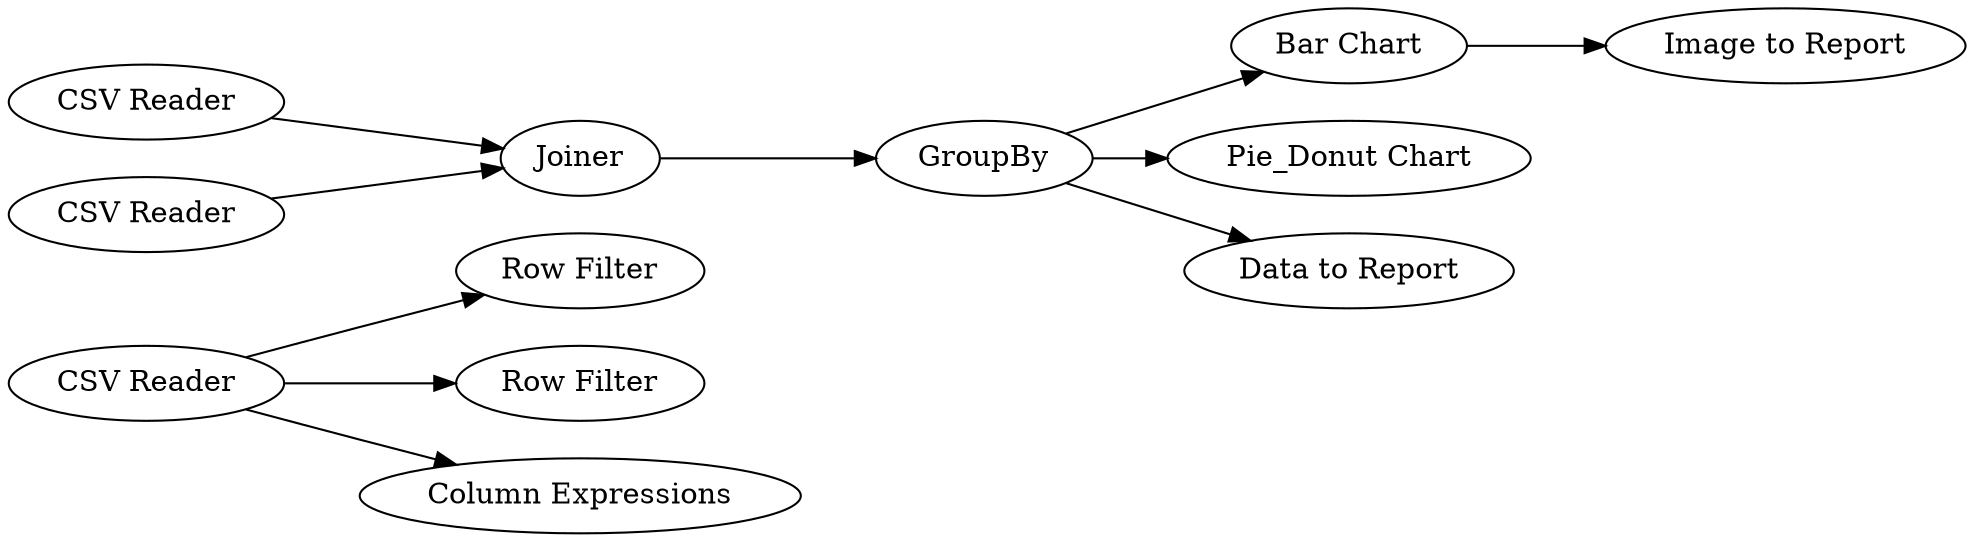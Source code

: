 digraph {
	1 [label="CSV Reader"]
	2 [label="Row Filter"]
	3 [label="Row Filter"]
	5 [label="Column Expressions"]
	6 [label="CSV Reader"]
	7 [label="CSV Reader"]
	8 [label=Joiner]
	9 [label=GroupBy]
	10 [label="Bar Chart"]
	11 [label="Pie_Donut Chart"]
	12 [label="Image to Report"]
	13 [label="Data to Report"]
	1 -> 2
	1 -> 3
	1 -> 5
	6 -> 8
	7 -> 8
	8 -> 9
	9 -> 10
	9 -> 11
	9 -> 13
	10 -> 12
	rankdir=LR
}
